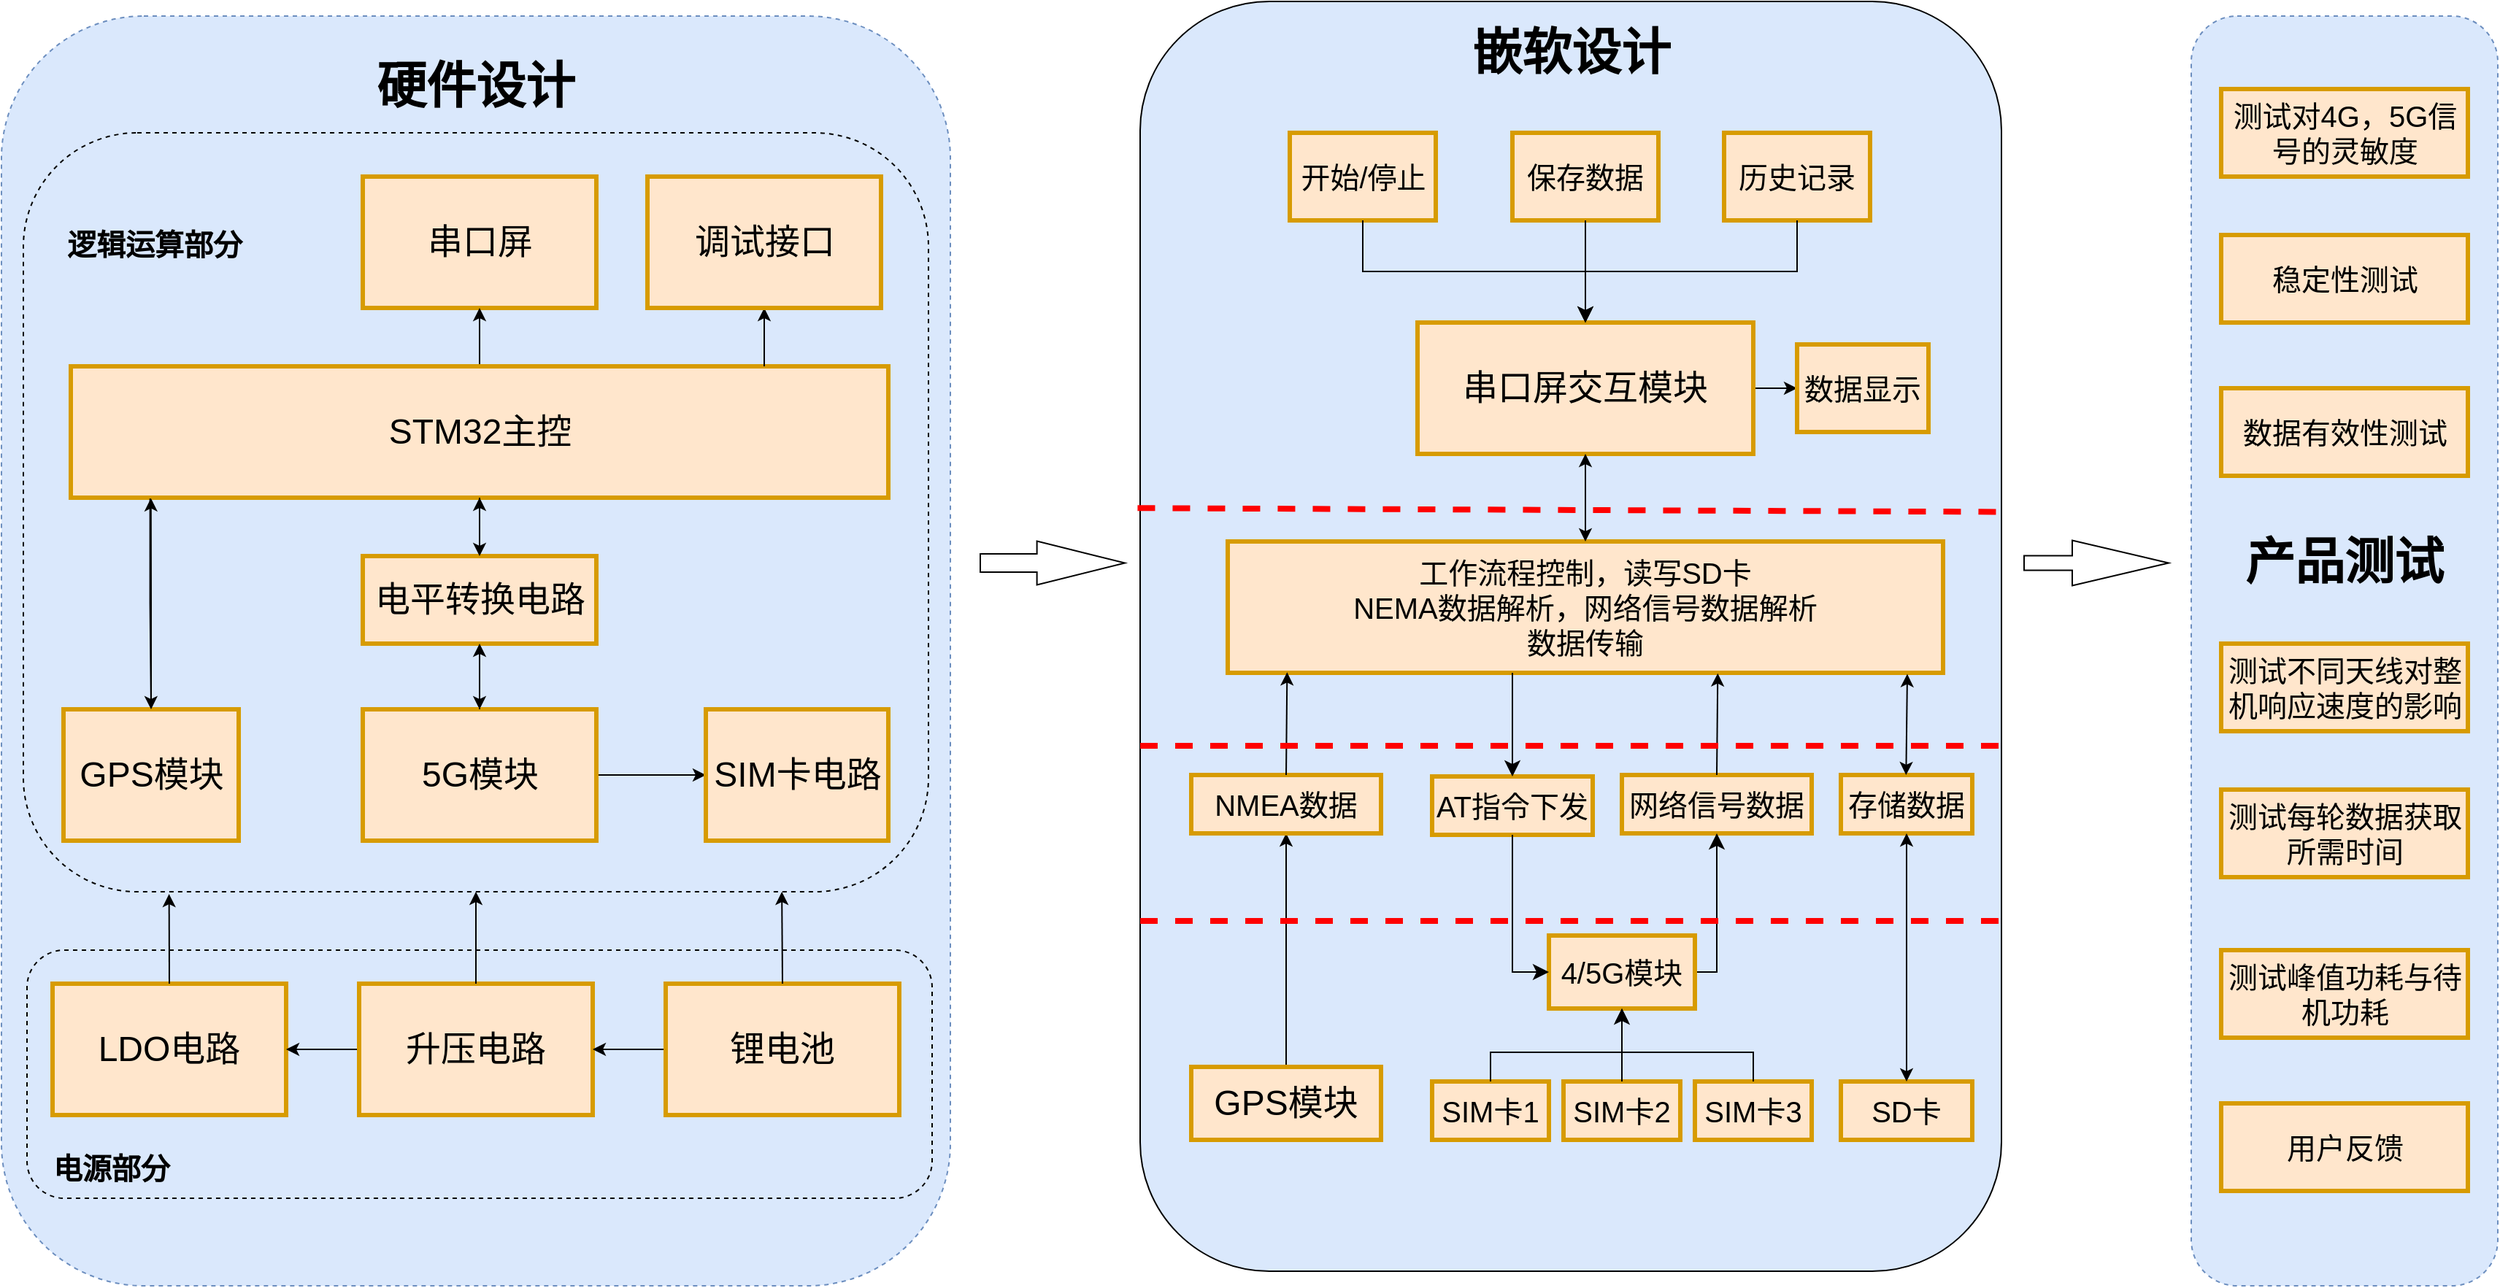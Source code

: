 <mxfile version="26.0.14">
  <diagram name="Page-1" id="vF1e-IQdxl3340B9SgoG">
    <mxGraphModel dx="3240" dy="679" grid="1" gridSize="10" guides="1" tooltips="1" connect="1" arrows="1" fold="1" page="1" pageScale="1" pageWidth="2000" pageHeight="2000" math="0" shadow="0">
      <root>
        <mxCell id="0" />
        <mxCell id="1" parent="0" />
        <mxCell id="_K_mtuOuOyrIwBD14WvG-58" value="&lt;span style=&quot;font-size: 34px;&quot;&gt;&lt;b&gt;产品测试&lt;/b&gt;&lt;/span&gt;&lt;div&gt;&lt;span style=&quot;font-size: 34px;&quot;&gt;&lt;b&gt;&lt;br&gt;&lt;/b&gt;&lt;/span&gt;&lt;/div&gt;&lt;div&gt;&lt;span style=&quot;font-size: 34px;&quot;&gt;&lt;b&gt;&lt;br&gt;&lt;/b&gt;&lt;/span&gt;&lt;/div&gt;&lt;div&gt;&lt;span style=&quot;font-size: 34px;&quot;&gt;&lt;b&gt;&lt;br&gt;&lt;/b&gt;&lt;/span&gt;&lt;/div&gt;" style="rounded=1;whiteSpace=wrap;html=1;dashed=1;align=center;fillColor=#dae8fc;strokeColor=#6c8ebf;" parent="1" vertex="1">
          <mxGeometry x="1440" y="80" width="210" height="870" as="geometry" />
        </mxCell>
        <mxCell id="_K_mtuOuOyrIwBD14WvG-38" value="" style="rounded=1;whiteSpace=wrap;html=1;align=left;fillColor=#dae8fc;strokeColor=default;perimeterSpacing=0;" parent="1" vertex="1">
          <mxGeometry x="720" y="70" width="590" height="870" as="geometry" />
        </mxCell>
        <mxCell id="_K_mtuOuOyrIwBD14WvG-19" value="&lt;div style=&quot;text-align: center;&quot;&gt;&lt;b style=&quot;background-color: initial; font-size: 34px; vertical-align: super;&quot;&gt;&amp;nbsp; &amp;nbsp; &amp;nbsp; &amp;nbsp; &amp;nbsp; &amp;nbsp; &amp;nbsp; &amp;nbsp; &amp;nbsp; &amp;nbsp; &amp;nbsp; &amp;nbsp; &amp;nbsp; &amp;nbsp;硬件设计&lt;/b&gt;&lt;br&gt;&lt;/div&gt;&lt;div style=&quot;text-align: center;&quot;&gt;&lt;sup style=&quot;&quot;&gt;&lt;font style=&quot;font-size: 34px;&quot;&gt;&lt;b&gt;&lt;br&gt;&lt;/b&gt;&lt;/font&gt;&lt;/sup&gt;&lt;/div&gt;&lt;div style=&quot;text-align: center;&quot;&gt;&lt;sup style=&quot;&quot;&gt;&lt;font style=&quot;font-size: 34px;&quot;&gt;&lt;b&gt;&lt;br&gt;&lt;/b&gt;&lt;/font&gt;&lt;/sup&gt;&lt;/div&gt;&lt;div style=&quot;text-align: center;&quot;&gt;&lt;sup style=&quot;&quot;&gt;&lt;font style=&quot;font-size: 34px;&quot;&gt;&lt;b&gt;&lt;br&gt;&lt;/b&gt;&lt;/font&gt;&lt;/sup&gt;&lt;/div&gt;&lt;div style=&quot;text-align: center;&quot;&gt;&lt;sup style=&quot;&quot;&gt;&lt;font style=&quot;font-size: 34px;&quot;&gt;&lt;b&gt;&lt;br&gt;&lt;/b&gt;&lt;/font&gt;&lt;/sup&gt;&lt;/div&gt;&lt;div style=&quot;text-align: center;&quot;&gt;&lt;sup style=&quot;&quot;&gt;&lt;font style=&quot;font-size: 34px;&quot;&gt;&lt;b&gt;&lt;br&gt;&lt;/b&gt;&lt;/font&gt;&lt;/sup&gt;&lt;/div&gt;&lt;div style=&quot;text-align: center;&quot;&gt;&lt;sup style=&quot;&quot;&gt;&lt;font style=&quot;font-size: 34px;&quot;&gt;&lt;b&gt;&lt;br&gt;&lt;/b&gt;&lt;/font&gt;&lt;/sup&gt;&lt;/div&gt;&lt;div style=&quot;text-align: center;&quot;&gt;&lt;sup style=&quot;&quot;&gt;&lt;font style=&quot;font-size: 34px;&quot;&gt;&lt;b&gt;&lt;br&gt;&lt;/b&gt;&lt;/font&gt;&lt;/sup&gt;&lt;/div&gt;&lt;div style=&quot;text-align: center;&quot;&gt;&lt;sup style=&quot;&quot;&gt;&lt;font style=&quot;font-size: 34px;&quot;&gt;&lt;b&gt;&lt;br&gt;&lt;/b&gt;&lt;/font&gt;&lt;/sup&gt;&lt;/div&gt;&lt;div style=&quot;text-align: center;&quot;&gt;&lt;sup style=&quot;&quot;&gt;&lt;font style=&quot;font-size: 34px;&quot;&gt;&lt;b&gt;&lt;br&gt;&lt;/b&gt;&lt;/font&gt;&lt;/sup&gt;&lt;/div&gt;&lt;div style=&quot;text-align: center;&quot;&gt;&lt;sup style=&quot;&quot;&gt;&lt;font style=&quot;font-size: 34px;&quot;&gt;&lt;b&gt;&lt;br&gt;&lt;/b&gt;&lt;/font&gt;&lt;/sup&gt;&lt;/div&gt;&lt;div style=&quot;text-align: center;&quot;&gt;&lt;sup style=&quot;&quot;&gt;&lt;font style=&quot;font-size: 34px;&quot;&gt;&lt;b&gt;&lt;br&gt;&lt;/b&gt;&lt;/font&gt;&lt;/sup&gt;&lt;/div&gt;&lt;div style=&quot;text-align: center;&quot;&gt;&lt;sup style=&quot;&quot;&gt;&lt;font style=&quot;font-size: 34px;&quot;&gt;&lt;b&gt;&lt;br&gt;&lt;/b&gt;&lt;/font&gt;&lt;/sup&gt;&lt;/div&gt;&lt;div style=&quot;text-align: center;&quot;&gt;&lt;sup style=&quot;&quot;&gt;&lt;font style=&quot;font-size: 34px;&quot;&gt;&lt;b&gt;&lt;br&gt;&lt;/b&gt;&lt;/font&gt;&lt;/sup&gt;&lt;/div&gt;&lt;div style=&quot;text-align: center;&quot;&gt;&lt;sup style=&quot;&quot;&gt;&lt;font style=&quot;font-size: 34px;&quot;&gt;&lt;b&gt;&lt;br&gt;&lt;/b&gt;&lt;/font&gt;&lt;/sup&gt;&lt;/div&gt;&lt;div style=&quot;text-align: center;&quot;&gt;&lt;sup style=&quot;&quot;&gt;&lt;font style=&quot;font-size: 34px;&quot;&gt;&lt;b&gt;&lt;br&gt;&lt;/b&gt;&lt;/font&gt;&lt;/sup&gt;&lt;/div&gt;&lt;div style=&quot;text-align: center;&quot;&gt;&lt;sup style=&quot;&quot;&gt;&lt;font style=&quot;font-size: 34px;&quot;&gt;&lt;b&gt;&lt;br&gt;&lt;/b&gt;&lt;/font&gt;&lt;/sup&gt;&lt;/div&gt;&lt;div style=&quot;text-align: center;&quot;&gt;&lt;sup style=&quot;&quot;&gt;&lt;font style=&quot;font-size: 34px;&quot;&gt;&lt;b&gt;&lt;br&gt;&lt;/b&gt;&lt;/font&gt;&lt;/sup&gt;&lt;/div&gt;&lt;div style=&quot;text-align: center;&quot;&gt;&lt;sup style=&quot;&quot;&gt;&lt;font style=&quot;font-size: 34px;&quot;&gt;&lt;b&gt;&lt;br&gt;&lt;/b&gt;&lt;/font&gt;&lt;/sup&gt;&lt;/div&gt;&lt;div style=&quot;text-align: center;&quot;&gt;&lt;sup style=&quot;&quot;&gt;&lt;font style=&quot;font-size: 34px;&quot;&gt;&lt;b&gt;&lt;br&gt;&lt;/b&gt;&lt;/font&gt;&lt;/sup&gt;&lt;/div&gt;" style="rounded=1;whiteSpace=wrap;html=1;dashed=1;align=left;fillColor=#dae8fc;strokeColor=#6c8ebf;" parent="1" vertex="1">
          <mxGeometry x="-60" y="80" width="650" height="870" as="geometry" />
        </mxCell>
        <mxCell id="_K_mtuOuOyrIwBD14WvG-11" value="&lt;font style=&quot;font-size: 24px;&quot;&gt;串口屏&lt;/font&gt;" style="rounded=0;whiteSpace=wrap;html=1;strokeWidth=3;fillColor=#ffe6cc;strokeColor=#d79b00;" parent="1" vertex="1">
          <mxGeometry x="187.5" y="190" width="160" height="90" as="geometry" />
        </mxCell>
        <mxCell id="_K_mtuOuOyrIwBD14WvG-20" style="edgeStyle=orthogonalEdgeStyle;rounded=0;orthogonalLoop=1;jettySize=auto;html=1;exitX=0.5;exitY=0;exitDx=0;exitDy=0;entryX=0.5;entryY=1;entryDx=0;entryDy=0;" parent="1" source="_K_mtuOuOyrIwBD14WvG-13" target="_K_mtuOuOyrIwBD14WvG-11" edge="1">
          <mxGeometry relative="1" as="geometry" />
        </mxCell>
        <mxCell id="_K_mtuOuOyrIwBD14WvG-13" value="&lt;font style=&quot;font-size: 24px;&quot;&gt;STM32主控&lt;/font&gt;" style="rounded=0;whiteSpace=wrap;html=1;strokeWidth=3;fillColor=#ffe6cc;strokeColor=#d79b00;" parent="1" vertex="1">
          <mxGeometry x="-12.5" y="320" width="560" height="90" as="geometry" />
        </mxCell>
        <mxCell id="_K_mtuOuOyrIwBD14WvG-14" value="&lt;font style=&quot;font-size: 24px;&quot;&gt;LDO电路&lt;/font&gt;" style="rounded=0;whiteSpace=wrap;html=1;strokeWidth=3;fillColor=#ffe6cc;strokeColor=#d79b00;" parent="1" vertex="1">
          <mxGeometry x="-25" y="743" width="160" height="90" as="geometry" />
        </mxCell>
        <mxCell id="xidCNIfHgxsF85yEqV1Z-19" value="" style="edgeStyle=orthogonalEdgeStyle;rounded=0;orthogonalLoop=1;jettySize=auto;html=1;" parent="1" source="_K_mtuOuOyrIwBD14WvG-15" target="xidCNIfHgxsF85yEqV1Z-18" edge="1">
          <mxGeometry relative="1" as="geometry" />
        </mxCell>
        <mxCell id="xidCNIfHgxsF85yEqV1Z-29" value="" style="edgeStyle=orthogonalEdgeStyle;rounded=0;orthogonalLoop=1;jettySize=auto;html=1;" parent="1" source="_K_mtuOuOyrIwBD14WvG-15" target="_K_mtuOuOyrIwBD14WvG-13" edge="1">
          <mxGeometry relative="1" as="geometry" />
        </mxCell>
        <mxCell id="_K_mtuOuOyrIwBD14WvG-15" value="&lt;font style=&quot;font-size: 24px;&quot;&gt;电平转换电路&lt;/font&gt;" style="rounded=0;whiteSpace=wrap;html=1;strokeWidth=3;fillColor=#ffe6cc;strokeColor=#d79b00;" parent="1" vertex="1">
          <mxGeometry x="187.5" y="450" width="160" height="60" as="geometry" />
        </mxCell>
        <mxCell id="xidCNIfHgxsF85yEqV1Z-27" value="" style="edgeStyle=orthogonalEdgeStyle;rounded=0;orthogonalLoop=1;jettySize=auto;html=1;entryX=0.098;entryY=1.004;entryDx=0;entryDy=0;entryPerimeter=0;" parent="1" source="_K_mtuOuOyrIwBD14WvG-16" target="_K_mtuOuOyrIwBD14WvG-13" edge="1">
          <mxGeometry relative="1" as="geometry">
            <mxPoint x="42.5" y="500" as="targetPoint" />
          </mxGeometry>
        </mxCell>
        <mxCell id="_K_mtuOuOyrIwBD14WvG-16" value="&lt;font style=&quot;font-size: 24px;&quot;&gt;GPS模块&lt;/font&gt;" style="rounded=0;whiteSpace=wrap;html=1;strokeWidth=3;fillColor=#ffe6cc;strokeColor=#d79b00;" parent="1" vertex="1">
          <mxGeometry x="-17.5" y="555" width="120" height="90" as="geometry" />
        </mxCell>
        <mxCell id="kIPOF7yBYx_aCScnVeWq-38" value="" style="edgeStyle=orthogonalEdgeStyle;rounded=0;orthogonalLoop=1;jettySize=auto;html=1;" parent="1" source="_K_mtuOuOyrIwBD14WvG-29" target="kIPOF7yBYx_aCScnVeWq-37" edge="1">
          <mxGeometry relative="1" as="geometry" />
        </mxCell>
        <mxCell id="_K_mtuOuOyrIwBD14WvG-29" value="&lt;font style=&quot;font-size: 24px;&quot;&gt;串口屏交互模块&lt;/font&gt;" style="rounded=0;whiteSpace=wrap;html=1;strokeWidth=3;fillColor=#ffe6cc;strokeColor=#d79b00;" parent="1" vertex="1">
          <mxGeometry x="910" y="290" width="230" height="90" as="geometry" />
        </mxCell>
        <mxCell id="_K_mtuOuOyrIwBD14WvG-30" value="&lt;font style=&quot;font-size: 20px;&quot;&gt;AT指令下发&lt;/font&gt;" style="rounded=0;whiteSpace=wrap;html=1;strokeWidth=3;fillColor=#ffe6cc;strokeColor=#d79b00;" parent="1" vertex="1">
          <mxGeometry x="920" y="601" width="110" height="40" as="geometry" />
        </mxCell>
        <mxCell id="_K_mtuOuOyrIwBD14WvG-31" value="&lt;font style=&quot;font-size: 20px;&quot;&gt;工作流程控制，读写SD卡&lt;/font&gt;&lt;div&gt;&lt;span style=&quot;font-size: 20px;&quot;&gt;NEMA数据解析，&lt;/span&gt;&lt;span style=&quot;font-size: 20px; background-color: initial;&quot;&gt;网络信号数据解析&lt;/span&gt;&lt;/div&gt;&lt;div&gt;&lt;span style=&quot;font-size: 20px; background-color: initial;&quot;&gt;数据传输&lt;/span&gt;&lt;/div&gt;" style="rounded=0;whiteSpace=wrap;html=1;strokeWidth=3;fillColor=#ffe6cc;strokeColor=#d79b00;" parent="1" vertex="1">
          <mxGeometry x="780" y="440" width="490" height="90" as="geometry" />
        </mxCell>
        <mxCell id="kIPOF7yBYx_aCScnVeWq-24" value="" style="edgeStyle=orthogonalEdgeStyle;rounded=0;orthogonalLoop=1;jettySize=auto;html=1;" parent="1" source="_K_mtuOuOyrIwBD14WvG-32" target="kIPOF7yBYx_aCScnVeWq-21" edge="1">
          <mxGeometry relative="1" as="geometry" />
        </mxCell>
        <mxCell id="_K_mtuOuOyrIwBD14WvG-32" value="&lt;font style=&quot;font-size: 24px;&quot;&gt;GPS模块&lt;/font&gt;" style="rounded=0;whiteSpace=wrap;html=1;strokeWidth=3;fillColor=#ffe6cc;strokeColor=#d79b00;" parent="1" vertex="1">
          <mxGeometry x="755" y="800" width="130" height="50" as="geometry" />
        </mxCell>
        <mxCell id="_K_mtuOuOyrIwBD14WvG-52" value="" style="shape=flexArrow;endArrow=classic;html=1;rounded=0;width=12.4;endSize=19.732;endWidth=16.471;" parent="1" edge="1">
          <mxGeometry width="50" height="50" relative="1" as="geometry">
            <mxPoint x="610" y="454.76" as="sourcePoint" />
            <mxPoint x="710" y="454.76" as="targetPoint" />
          </mxGeometry>
        </mxCell>
        <mxCell id="_K_mtuOuOyrIwBD14WvG-54" value="&lt;font style=&quot;font-size: 20px;&quot;&gt;测试对4G，5G信号的灵敏度&lt;/font&gt;" style="rounded=0;whiteSpace=wrap;html=1;strokeWidth=3;fillColor=#ffe6cc;strokeColor=#d79b00;" parent="1" vertex="1">
          <mxGeometry x="1460.5" y="130" width="169" height="60" as="geometry" />
        </mxCell>
        <mxCell id="_K_mtuOuOyrIwBD14WvG-55" value="&lt;font style=&quot;font-size: 20px;&quot;&gt;稳定性测试&lt;/font&gt;" style="rounded=0;whiteSpace=wrap;html=1;strokeWidth=3;fillColor=#ffe6cc;strokeColor=#d79b00;" parent="1" vertex="1">
          <mxGeometry x="1460.5" y="230" width="169" height="60" as="geometry" />
        </mxCell>
        <mxCell id="_K_mtuOuOyrIwBD14WvG-56" value="&lt;font style=&quot;font-size: 20px;&quot;&gt;测试每轮数据获取所需时间&lt;/font&gt;" style="rounded=0;whiteSpace=wrap;html=1;strokeWidth=3;fillColor=#ffe6cc;strokeColor=#d79b00;" parent="1" vertex="1">
          <mxGeometry x="1460.5" y="610" width="169" height="60" as="geometry" />
        </mxCell>
        <mxCell id="_K_mtuOuOyrIwBD14WvG-57" value="&lt;font style=&quot;font-size: 20px;&quot;&gt;测试峰值功耗与待机功耗&lt;/font&gt;" style="rounded=0;whiteSpace=wrap;html=1;strokeWidth=3;fillColor=#ffe6cc;strokeColor=#d79b00;" parent="1" vertex="1">
          <mxGeometry x="1460.5" y="720" width="169" height="60" as="geometry" />
        </mxCell>
        <mxCell id="_K_mtuOuOyrIwBD14WvG-59" value="" style="shape=flexArrow;endArrow=classic;html=1;rounded=0;width=10;endSize=21.67;" parent="1" edge="1">
          <mxGeometry width="50" height="50" relative="1" as="geometry">
            <mxPoint x="1325" y="454.71" as="sourcePoint" />
            <mxPoint x="1425" y="454.71" as="targetPoint" />
          </mxGeometry>
        </mxCell>
        <mxCell id="kIPOF7yBYx_aCScnVeWq-6" value="&lt;font style=&quot;font-size: 20px;&quot;&gt;SIM卡1&lt;/font&gt;" style="rounded=0;whiteSpace=wrap;html=1;strokeWidth=3;fillColor=#ffe6cc;strokeColor=#d79b00;" parent="1" vertex="1">
          <mxGeometry x="920" y="810" width="80" height="40" as="geometry" />
        </mxCell>
        <mxCell id="kIPOF7yBYx_aCScnVeWq-9" value="&lt;font style=&quot;font-size: 20px;&quot;&gt;SIM卡2&lt;/font&gt;" style="rounded=0;whiteSpace=wrap;html=1;strokeWidth=3;fillColor=#ffe6cc;strokeColor=#d79b00;" parent="1" vertex="1">
          <mxGeometry x="1010" y="810" width="80" height="40" as="geometry" />
        </mxCell>
        <mxCell id="kIPOF7yBYx_aCScnVeWq-10" value="&lt;font style=&quot;font-size: 20px;&quot;&gt;SIM卡3&lt;/font&gt;" style="rounded=0;whiteSpace=wrap;html=1;strokeWidth=3;fillColor=#ffe6cc;strokeColor=#d79b00;" parent="1" vertex="1">
          <mxGeometry x="1100" y="810" width="80" height="40" as="geometry" />
        </mxCell>
        <mxCell id="kIPOF7yBYx_aCScnVeWq-13" value="" style="edgeStyle=elbowEdgeStyle;elbow=vertical;endArrow=classic;html=1;curved=0;rounded=0;endSize=8;startSize=8;exitX=0.5;exitY=0;exitDx=0;exitDy=0;entryX=0.5;entryY=1;entryDx=0;entryDy=0;" parent="1" source="kIPOF7yBYx_aCScnVeWq-10" edge="1">
          <mxGeometry width="50" height="50" relative="1" as="geometry">
            <mxPoint x="1140" y="785" as="sourcePoint" />
            <mxPoint x="1050" y="715" as="targetPoint" />
            <Array as="points">
              <mxPoint x="1100" y="790" />
              <mxPoint x="1070" y="765" />
              <mxPoint x="1090" y="775" />
              <mxPoint x="1100" y="805" />
            </Array>
          </mxGeometry>
        </mxCell>
        <mxCell id="kIPOF7yBYx_aCScnVeWq-17" value="&lt;span style=&quot;font-size: 20px;&quot;&gt;网络信号数据&lt;/span&gt;" style="rounded=0;whiteSpace=wrap;html=1;strokeWidth=3;fillColor=#ffe6cc;strokeColor=#d79b00;" parent="1" vertex="1">
          <mxGeometry x="1050" y="600" width="130" height="40" as="geometry" />
        </mxCell>
        <mxCell id="kIPOF7yBYx_aCScnVeWq-18" value="" style="edgeStyle=segmentEdgeStyle;endArrow=classic;html=1;curved=0;rounded=0;endSize=8;startSize=8;entryX=0.5;entryY=1;entryDx=0;entryDy=0;exitX=1;exitY=0.5;exitDx=0;exitDy=0;" parent="1" source="_K_mtuOuOyrIwBD14WvG-27" target="kIPOF7yBYx_aCScnVeWq-17" edge="1">
          <mxGeometry width="50" height="50" relative="1" as="geometry">
            <mxPoint x="1030" y="670" as="sourcePoint" />
            <mxPoint x="1080" y="620" as="targetPoint" />
          </mxGeometry>
        </mxCell>
        <mxCell id="kIPOF7yBYx_aCScnVeWq-19" value="" style="edgeStyle=segmentEdgeStyle;endArrow=classic;html=1;curved=0;rounded=0;endSize=8;startSize=8;" parent="1" target="_K_mtuOuOyrIwBD14WvG-30" edge="1">
          <mxGeometry width="50" height="50" relative="1" as="geometry">
            <mxPoint x="975" y="530" as="sourcePoint" />
            <mxPoint x="1120" y="540" as="targetPoint" />
          </mxGeometry>
        </mxCell>
        <mxCell id="kIPOF7yBYx_aCScnVeWq-21" value="&lt;span style=&quot;font-size: 20px;&quot;&gt;NMEA数据&lt;/span&gt;" style="rounded=0;whiteSpace=wrap;html=1;strokeWidth=3;fillColor=#ffe6cc;strokeColor=#d79b00;glass=0;" parent="1" vertex="1">
          <mxGeometry x="755" y="600" width="130" height="40" as="geometry" />
        </mxCell>
        <mxCell id="kIPOF7yBYx_aCScnVeWq-27" value="&lt;font style=&quot;font-size: 34px;&quot;&gt;&lt;b&gt;嵌软设计&lt;/b&gt;&lt;/font&gt;" style="text;html=1;align=center;verticalAlign=middle;whiteSpace=wrap;rounded=0;" parent="1" vertex="1">
          <mxGeometry x="922.5" y="90" width="185" height="30" as="geometry" />
        </mxCell>
        <mxCell id="kIPOF7yBYx_aCScnVeWq-29" value="" style="endArrow=classic;startArrow=classic;html=1;rounded=0;exitX=0.5;exitY=0;exitDx=0;exitDy=0;entryX=0.5;entryY=1;entryDx=0;entryDy=0;" parent="1" source="_K_mtuOuOyrIwBD14WvG-31" target="_K_mtuOuOyrIwBD14WvG-29" edge="1">
          <mxGeometry width="50" height="50" relative="1" as="geometry">
            <mxPoint x="810" y="420" as="sourcePoint" />
            <mxPoint x="860" y="370" as="targetPoint" />
          </mxGeometry>
        </mxCell>
        <mxCell id="kIPOF7yBYx_aCScnVeWq-30" value="&lt;font style=&quot;font-size: 20px;&quot;&gt;开始/停止&lt;/font&gt;" style="rounded=0;whiteSpace=wrap;html=1;strokeWidth=3;fillColor=#ffe6cc;strokeColor=#d79b00;" parent="1" vertex="1">
          <mxGeometry x="822.5" y="160" width="100" height="60" as="geometry" />
        </mxCell>
        <mxCell id="kIPOF7yBYx_aCScnVeWq-31" value="&lt;font style=&quot;font-size: 20px;&quot;&gt;保存数据&lt;/font&gt;" style="rounded=0;whiteSpace=wrap;html=1;strokeWidth=3;fillColor=#ffe6cc;strokeColor=#d79b00;" parent="1" vertex="1">
          <mxGeometry x="975" y="160" width="100" height="60" as="geometry" />
        </mxCell>
        <mxCell id="kIPOF7yBYx_aCScnVeWq-32" value="&lt;font style=&quot;font-size: 20px;&quot;&gt;历史记录&lt;/font&gt;" style="rounded=0;whiteSpace=wrap;html=1;strokeWidth=3;fillColor=#ffe6cc;strokeColor=#d79b00;" parent="1" vertex="1">
          <mxGeometry x="1120" y="160" width="100" height="60" as="geometry" />
        </mxCell>
        <mxCell id="kIPOF7yBYx_aCScnVeWq-33" value="" style="edgeStyle=elbowEdgeStyle;elbow=vertical;endArrow=classic;html=1;curved=0;rounded=0;endSize=8;startSize=8;exitX=0.5;exitY=1;exitDx=0;exitDy=0;entryX=0.5;entryY=0;entryDx=0;entryDy=0;" parent="1" source="kIPOF7yBYx_aCScnVeWq-30" target="_K_mtuOuOyrIwBD14WvG-29" edge="1">
          <mxGeometry width="50" height="50" relative="1" as="geometry">
            <mxPoint x="830" y="360" as="sourcePoint" />
            <mxPoint x="880" y="310" as="targetPoint" />
          </mxGeometry>
        </mxCell>
        <mxCell id="kIPOF7yBYx_aCScnVeWq-35" value="" style="edgeStyle=elbowEdgeStyle;elbow=vertical;endArrow=classic;html=1;curved=0;rounded=0;endSize=8;startSize=8;entryX=0.5;entryY=0;entryDx=0;entryDy=0;exitX=0.5;exitY=1;exitDx=0;exitDy=0;" parent="1" source="kIPOF7yBYx_aCScnVeWq-32" target="_K_mtuOuOyrIwBD14WvG-29" edge="1">
          <mxGeometry width="50" height="50" relative="1" as="geometry">
            <mxPoint x="1000" y="270" as="sourcePoint" />
            <mxPoint x="1050" y="220" as="targetPoint" />
          </mxGeometry>
        </mxCell>
        <mxCell id="kIPOF7yBYx_aCScnVeWq-36" value="" style="endArrow=classic;html=1;rounded=0;entryX=0.5;entryY=0;entryDx=0;entryDy=0;exitX=0.5;exitY=1;exitDx=0;exitDy=0;" parent="1" source="kIPOF7yBYx_aCScnVeWq-31" target="_K_mtuOuOyrIwBD14WvG-29" edge="1">
          <mxGeometry width="50" height="50" relative="1" as="geometry">
            <mxPoint x="950" y="320" as="sourcePoint" />
            <mxPoint x="1000" y="270" as="targetPoint" />
          </mxGeometry>
        </mxCell>
        <mxCell id="kIPOF7yBYx_aCScnVeWq-37" value="&lt;font size=&quot;1&quot;&gt;&lt;span style=&quot;font-size: 20px;&quot;&gt;数据显示&lt;/span&gt;&lt;/font&gt;" style="whiteSpace=wrap;html=1;fillColor=#ffe6cc;strokeColor=#d79b00;rounded=0;strokeWidth=3;" parent="1" vertex="1">
          <mxGeometry x="1170" y="305" width="90" height="60" as="geometry" />
        </mxCell>
        <mxCell id="kIPOF7yBYx_aCScnVeWq-39" value="&lt;font style=&quot;font-size: 20px;&quot;&gt;数据有效性测试&lt;/font&gt;" style="rounded=0;whiteSpace=wrap;html=1;strokeWidth=3;fillColor=#ffe6cc;strokeColor=#d79b00;" parent="1" vertex="1">
          <mxGeometry x="1460.5" y="335" width="169" height="60" as="geometry" />
        </mxCell>
        <mxCell id="kIPOF7yBYx_aCScnVeWq-40" value="&lt;font style=&quot;font-size: 20px;&quot;&gt;用户反馈&lt;/font&gt;" style="rounded=0;whiteSpace=wrap;html=1;strokeWidth=3;fillColor=#ffe6cc;strokeColor=#d79b00;" parent="1" vertex="1">
          <mxGeometry x="1460.5" y="825" width="169" height="60" as="geometry" />
        </mxCell>
        <mxCell id="xidCNIfHgxsF85yEqV1Z-7" value="" style="edgeStyle=orthogonalEdgeStyle;rounded=0;orthogonalLoop=1;jettySize=auto;html=1;" parent="1" source="xidCNIfHgxsF85yEqV1Z-3" target="_K_mtuOuOyrIwBD14WvG-14" edge="1">
          <mxGeometry relative="1" as="geometry" />
        </mxCell>
        <mxCell id="xidCNIfHgxsF85yEqV1Z-3" value="&lt;span style=&quot;font-size: 24px;&quot;&gt;升压电路&lt;/span&gt;" style="rounded=0;whiteSpace=wrap;html=1;strokeWidth=3;fillColor=#ffe6cc;strokeColor=#d79b00;" parent="1" vertex="1">
          <mxGeometry x="185" y="743" width="160" height="90" as="geometry" />
        </mxCell>
        <mxCell id="xidCNIfHgxsF85yEqV1Z-6" value="" style="edgeStyle=orthogonalEdgeStyle;rounded=0;orthogonalLoop=1;jettySize=auto;html=1;" parent="1" source="xidCNIfHgxsF85yEqV1Z-4" target="xidCNIfHgxsF85yEqV1Z-3" edge="1">
          <mxGeometry relative="1" as="geometry" />
        </mxCell>
        <mxCell id="xidCNIfHgxsF85yEqV1Z-4" value="&lt;font style=&quot;font-size: 24px;&quot;&gt;锂电池&lt;/font&gt;" style="rounded=0;whiteSpace=wrap;html=1;strokeWidth=3;fillColor=#ffe6cc;strokeColor=#d79b00;" parent="1" vertex="1">
          <mxGeometry x="395" y="743" width="160" height="90" as="geometry" />
        </mxCell>
        <mxCell id="xidCNIfHgxsF85yEqV1Z-8" value="&lt;div&gt;&lt;b&gt;&lt;font style=&quot;font-size: 18px;&quot;&gt;&lt;br&gt;&lt;/font&gt;&lt;/b&gt;&lt;/div&gt;&lt;b&gt;&lt;font style=&quot;&quot;&gt;&lt;div style=&quot;font-size: 18px;&quot;&gt;&lt;b&gt;&lt;font style=&quot;font-size: 18px;&quot;&gt;&lt;br&gt;&lt;/font&gt;&lt;/b&gt;&lt;/div&gt;&lt;div style=&quot;font-size: 18px;&quot;&gt;&lt;b&gt;&lt;font style=&quot;font-size: 18px;&quot;&gt;&lt;br&gt;&lt;/font&gt;&lt;/b&gt;&lt;/div&gt;&lt;div style=&quot;font-size: 18px;&quot;&gt;&lt;b&gt;&lt;font style=&quot;font-size: 18px;&quot;&gt;&lt;br&gt;&lt;/font&gt;&lt;/b&gt;&lt;/div&gt;&lt;div style=&quot;font-size: 18px;&quot;&gt;&lt;b&gt;&lt;font style=&quot;font-size: 18px;&quot;&gt;&lt;br&gt;&lt;/font&gt;&lt;/b&gt;&lt;/div&gt;&lt;div style=&quot;font-size: 18px;&quot;&gt;&lt;b&gt;&lt;font style=&quot;font-size: 18px;&quot;&gt;&lt;br&gt;&lt;/font&gt;&lt;/b&gt;&lt;/div&gt;&lt;font style=&quot;font-size: 20px;&quot;&gt;电源部分&lt;/font&gt;&lt;/font&gt;&lt;font style=&quot;font-size: 18px;&quot;&gt;&amp;nbsp; &amp;nbsp; &amp;nbsp; &amp;nbsp; &amp;nbsp; &amp;nbsp; &amp;nbsp; &amp;nbsp; &amp;nbsp; &amp;nbsp; &amp;nbsp; &amp;nbsp; &amp;nbsp; &amp;nbsp; &amp;nbsp; &amp;nbsp; &amp;nbsp; &amp;nbsp; &amp;nbsp; &amp;nbsp; &amp;nbsp; &amp;nbsp; &amp;nbsp; &amp;nbsp; &amp;nbsp; &amp;nbsp; &amp;nbsp; &amp;nbsp; &amp;nbsp; &amp;nbsp; &amp;nbsp; &amp;nbsp; &amp;nbsp; &amp;nbsp; &amp;nbsp; &amp;nbsp; &amp;nbsp; &amp;nbsp; &amp;nbsp; &amp;nbsp; &amp;nbsp; &amp;nbsp; &amp;nbsp; &amp;nbsp; &amp;nbsp; &amp;nbsp; &amp;nbsp; &amp;nbsp; &amp;nbsp; &amp;nbsp; &amp;nbsp;&lt;/font&gt;&lt;/b&gt;" style="rounded=1;whiteSpace=wrap;html=1;fillColor=none;dashed=1;" parent="1" vertex="1">
          <mxGeometry x="-42.5" y="720" width="620" height="170" as="geometry" />
        </mxCell>
        <mxCell id="xidCNIfHgxsF85yEqV1Z-23" value="" style="edgeStyle=orthogonalEdgeStyle;rounded=0;orthogonalLoop=1;jettySize=auto;html=1;" parent="1" source="xidCNIfHgxsF85yEqV1Z-18" target="xidCNIfHgxsF85yEqV1Z-22" edge="1">
          <mxGeometry relative="1" as="geometry" />
        </mxCell>
        <mxCell id="xidCNIfHgxsF85yEqV1Z-18" value="&lt;font style=&quot;font-size: 24px;&quot;&gt;5G模块&lt;/font&gt;" style="rounded=0;whiteSpace=wrap;html=1;strokeWidth=3;fillColor=#ffe6cc;strokeColor=#d79b00;" parent="1" vertex="1">
          <mxGeometry x="187.5" y="555" width="160" height="90" as="geometry" />
        </mxCell>
        <mxCell id="xidCNIfHgxsF85yEqV1Z-20" value="" style="edgeStyle=orthogonalEdgeStyle;rounded=0;orthogonalLoop=1;jettySize=auto;html=1;exitX=0.5;exitY=0;exitDx=0;exitDy=0;entryX=0.5;entryY=1;entryDx=0;entryDy=0;" parent="1" source="xidCNIfHgxsF85yEqV1Z-18" target="_K_mtuOuOyrIwBD14WvG-15" edge="1">
          <mxGeometry relative="1" as="geometry">
            <mxPoint x="317.5" y="550" as="sourcePoint" />
            <mxPoint x="317.5" y="580" as="targetPoint" />
          </mxGeometry>
        </mxCell>
        <mxCell id="xidCNIfHgxsF85yEqV1Z-22" value="&lt;font style=&quot;font-size: 24px;&quot;&gt;SIM卡电路&lt;/font&gt;" style="rounded=0;whiteSpace=wrap;html=1;strokeWidth=3;fillColor=#ffe6cc;strokeColor=#d79b00;" parent="1" vertex="1">
          <mxGeometry x="422.5" y="555" width="125" height="90" as="geometry" />
        </mxCell>
        <mxCell id="xidCNIfHgxsF85yEqV1Z-28" value="" style="edgeStyle=orthogonalEdgeStyle;rounded=0;orthogonalLoop=1;jettySize=auto;html=1;entryX=0.5;entryY=0;entryDx=0;entryDy=0;exitX=0.097;exitY=1.007;exitDx=0;exitDy=0;exitPerimeter=0;" parent="1" source="_K_mtuOuOyrIwBD14WvG-13" target="_K_mtuOuOyrIwBD14WvG-16" edge="1">
          <mxGeometry relative="1" as="geometry">
            <mxPoint x="52.5" y="565" as="sourcePoint" />
            <mxPoint x="52.5" y="420" as="targetPoint" />
          </mxGeometry>
        </mxCell>
        <mxCell id="xidCNIfHgxsF85yEqV1Z-30" value="" style="edgeStyle=orthogonalEdgeStyle;rounded=0;orthogonalLoop=1;jettySize=auto;html=1;entryX=0.5;entryY=0;entryDx=0;entryDy=0;exitX=0.5;exitY=1;exitDx=0;exitDy=0;" parent="1" source="_K_mtuOuOyrIwBD14WvG-13" target="_K_mtuOuOyrIwBD14WvG-15" edge="1">
          <mxGeometry relative="1" as="geometry">
            <mxPoint x="277.5" y="475" as="sourcePoint" />
            <mxPoint x="277.5" y="420" as="targetPoint" />
          </mxGeometry>
        </mxCell>
        <mxCell id="xidCNIfHgxsF85yEqV1Z-32" value="" style="edgeStyle=orthogonalEdgeStyle;rounded=0;orthogonalLoop=1;jettySize=auto;html=1;entryX=0.5;entryY=1;entryDx=0;entryDy=0;" parent="1" target="xidCNIfHgxsF85yEqV1Z-31" edge="1">
          <mxGeometry relative="1" as="geometry">
            <mxPoint x="462.5" y="320" as="sourcePoint" />
            <Array as="points">
              <mxPoint x="462.5" y="310" />
              <mxPoint x="462.5" y="310" />
            </Array>
          </mxGeometry>
        </mxCell>
        <mxCell id="xidCNIfHgxsF85yEqV1Z-31" value="&lt;font style=&quot;font-size: 24px;&quot;&gt;调试接口&lt;/font&gt;" style="rounded=0;whiteSpace=wrap;html=1;strokeWidth=3;fillColor=#ffe6cc;strokeColor=#d79b00;" parent="1" vertex="1">
          <mxGeometry x="382.5" y="190" width="160" height="90" as="geometry" />
        </mxCell>
        <mxCell id="xidCNIfHgxsF85yEqV1Z-36" value="&lt;div&gt;&lt;b style=&quot;background-color: initial;&quot;&gt;&lt;font style=&quot;font-size: 18px;&quot;&gt;&amp;nbsp; &amp;nbsp; &amp;nbsp;&lt;/font&gt;&lt;font style=&quot;font-size: 20px;&quot;&gt;逻辑运算部分&lt;/font&gt;&lt;font style=&quot;font-size: 18px;&quot;&gt;&amp;nbsp; &amp;nbsp; &amp;nbsp; &amp;nbsp; &amp;nbsp; &amp;nbsp; &amp;nbsp; &amp;nbsp; &amp;nbsp; &amp;nbsp; &amp;nbsp; &amp;nbsp; &amp;nbsp; &amp;nbsp; &amp;nbsp; &amp;nbsp; &amp;nbsp; &amp;nbsp; &amp;nbsp; &amp;nbsp; &amp;nbsp; &amp;nbsp; &amp;nbsp; &amp;nbsp; &amp;nbsp; &amp;nbsp; &amp;nbsp; &amp;nbsp; &amp;nbsp; &amp;nbsp; &amp;nbsp; &amp;nbsp; &amp;nbsp; &amp;nbsp; &amp;nbsp; &amp;nbsp; &amp;nbsp; &amp;nbsp; &amp;nbsp; &amp;nbsp; &amp;nbsp; &amp;nbsp; &amp;nbsp; &amp;nbsp; &amp;nbsp; &amp;nbsp; &amp;nbsp; &amp;nbsp; &amp;nbsp; &amp;nbsp; &amp;nbsp;&lt;/font&gt;&lt;/b&gt;&lt;/div&gt;&lt;div&gt;&lt;b style=&quot;background-color: initial;&quot;&gt;&lt;font style=&quot;font-size: 18px;&quot;&gt;&lt;br&gt;&lt;/font&gt;&lt;/b&gt;&lt;/div&gt;&lt;div&gt;&lt;b style=&quot;background-color: initial;&quot;&gt;&lt;font style=&quot;font-size: 18px;&quot;&gt;&lt;br&gt;&lt;/font&gt;&lt;/b&gt;&lt;/div&gt;&lt;div&gt;&lt;b style=&quot;background-color: initial;&quot;&gt;&lt;font style=&quot;font-size: 18px;&quot;&gt;&lt;br&gt;&lt;/font&gt;&lt;/b&gt;&lt;/div&gt;&lt;div&gt;&lt;b style=&quot;background-color: initial;&quot;&gt;&lt;font style=&quot;font-size: 18px;&quot;&gt;&lt;br&gt;&lt;/font&gt;&lt;/b&gt;&lt;/div&gt;&lt;div&gt;&lt;b style=&quot;background-color: initial;&quot;&gt;&lt;font style=&quot;font-size: 18px;&quot;&gt;&lt;br&gt;&lt;/font&gt;&lt;/b&gt;&lt;/div&gt;&lt;div&gt;&lt;b style=&quot;background-color: initial;&quot;&gt;&lt;font style=&quot;font-size: 18px;&quot;&gt;&lt;br&gt;&lt;/font&gt;&lt;/b&gt;&lt;/div&gt;&lt;div&gt;&lt;b style=&quot;background-color: initial;&quot;&gt;&lt;font style=&quot;font-size: 18px;&quot;&gt;&lt;br&gt;&lt;/font&gt;&lt;/b&gt;&lt;/div&gt;&lt;div&gt;&lt;b style=&quot;background-color: initial;&quot;&gt;&lt;font style=&quot;font-size: 18px;&quot;&gt;&lt;br&gt;&lt;/font&gt;&lt;/b&gt;&lt;/div&gt;&lt;div&gt;&lt;b style=&quot;background-color: initial;&quot;&gt;&lt;font style=&quot;font-size: 18px;&quot;&gt;&lt;br&gt;&lt;/font&gt;&lt;/b&gt;&lt;/div&gt;&lt;div&gt;&lt;b style=&quot;background-color: initial;&quot;&gt;&lt;font style=&quot;font-size: 18px;&quot;&gt;&lt;br&gt;&lt;/font&gt;&lt;/b&gt;&lt;/div&gt;&lt;div&gt;&lt;b style=&quot;background-color: initial;&quot;&gt;&lt;font style=&quot;font-size: 18px;&quot;&gt;&lt;br&gt;&lt;/font&gt;&lt;/b&gt;&lt;/div&gt;&lt;div&gt;&lt;b style=&quot;background-color: initial;&quot;&gt;&lt;font style=&quot;font-size: 18px;&quot;&gt;&lt;br&gt;&lt;/font&gt;&lt;/b&gt;&lt;/div&gt;&lt;div&gt;&lt;b style=&quot;background-color: initial;&quot;&gt;&lt;font style=&quot;font-size: 18px;&quot;&gt;&lt;br&gt;&lt;/font&gt;&lt;/b&gt;&lt;/div&gt;&lt;div&gt;&lt;b style=&quot;background-color: initial;&quot;&gt;&lt;font style=&quot;font-size: 18px;&quot;&gt;&lt;br&gt;&lt;/font&gt;&lt;/b&gt;&lt;/div&gt;&lt;div&gt;&lt;b style=&quot;background-color: initial;&quot;&gt;&lt;font style=&quot;font-size: 18px;&quot;&gt;&lt;br&gt;&lt;/font&gt;&lt;/b&gt;&lt;/div&gt;&lt;div&gt;&lt;b style=&quot;background-color: initial;&quot;&gt;&lt;font style=&quot;font-size: 18px;&quot;&gt;&lt;br&gt;&lt;/font&gt;&lt;/b&gt;&lt;/div&gt;" style="rounded=1;whiteSpace=wrap;html=1;fillColor=none;dashed=1;" parent="1" vertex="1">
          <mxGeometry x="-45" y="160" width="620" height="520" as="geometry" />
        </mxCell>
        <mxCell id="xidCNIfHgxsF85yEqV1Z-37" value="" style="endArrow=classic;html=1;rounded=0;exitX=0.5;exitY=0;exitDx=0;exitDy=0;entryX=0.161;entryY=1.003;entryDx=0;entryDy=0;entryPerimeter=0;" parent="1" source="_K_mtuOuOyrIwBD14WvG-14" target="xidCNIfHgxsF85yEqV1Z-36" edge="1">
          <mxGeometry width="50" height="50" relative="1" as="geometry">
            <mxPoint x="-120" y="710" as="sourcePoint" />
            <mxPoint x="-120" y="610" as="targetPoint" />
          </mxGeometry>
        </mxCell>
        <mxCell id="xidCNIfHgxsF85yEqV1Z-38" value="" style="endArrow=classic;html=1;rounded=0;exitX=0.5;exitY=0;exitDx=0;exitDy=0;entryX=0.5;entryY=1;entryDx=0;entryDy=0;" parent="1" source="xidCNIfHgxsF85yEqV1Z-3" target="xidCNIfHgxsF85yEqV1Z-36" edge="1">
          <mxGeometry width="50" height="50" relative="1" as="geometry">
            <mxPoint x="65" y="753" as="sourcePoint" />
            <mxPoint x="65" y="692" as="targetPoint" />
          </mxGeometry>
        </mxCell>
        <mxCell id="xidCNIfHgxsF85yEqV1Z-39" value="" style="endArrow=classic;html=1;rounded=0;exitX=0.5;exitY=0;exitDx=0;exitDy=0;entryX=0.838;entryY=1;entryDx=0;entryDy=0;entryPerimeter=0;" parent="1" source="xidCNIfHgxsF85yEqV1Z-4" target="xidCNIfHgxsF85yEqV1Z-36" edge="1">
          <mxGeometry width="50" height="50" relative="1" as="geometry">
            <mxPoint x="275" y="753" as="sourcePoint" />
            <mxPoint x="275" y="690" as="targetPoint" />
          </mxGeometry>
        </mxCell>
        <mxCell id="xidCNIfHgxsF85yEqV1Z-44" value="&lt;font style=&quot;font-size: 20px;&quot;&gt;测试不同天线对整机响应速度的影响&lt;/font&gt;" style="rounded=0;whiteSpace=wrap;html=1;strokeWidth=3;fillColor=#ffe6cc;strokeColor=#d79b00;" parent="1" vertex="1">
          <mxGeometry x="1460.5" y="510" width="169" height="60" as="geometry" />
        </mxCell>
        <mxCell id="14ABOORO8LcHsrlJImk--1" value="" style="endArrow=classic;html=1;rounded=0;entryX=0.083;entryY=0.996;entryDx=0;entryDy=0;entryPerimeter=0;" edge="1" parent="1" target="_K_mtuOuOyrIwBD14WvG-31">
          <mxGeometry width="50" height="50" relative="1" as="geometry">
            <mxPoint x="820" y="600" as="sourcePoint" />
            <mxPoint x="870" y="550" as="targetPoint" />
          </mxGeometry>
        </mxCell>
        <mxCell id="14ABOORO8LcHsrlJImk--2" value="" style="endArrow=classic;html=1;rounded=0;exitX=0.5;exitY=0;exitDx=0;exitDy=0;entryX=0.685;entryY=1.004;entryDx=0;entryDy=0;entryPerimeter=0;" edge="1" parent="1" source="kIPOF7yBYx_aCScnVeWq-17" target="_K_mtuOuOyrIwBD14WvG-31">
          <mxGeometry width="50" height="50" relative="1" as="geometry">
            <mxPoint x="1145" y="590" as="sourcePoint" />
            <mxPoint x="1195" y="540" as="targetPoint" />
          </mxGeometry>
        </mxCell>
        <mxCell id="14ABOORO8LcHsrlJImk--3" value="&lt;span style=&quot;font-size: 20px;&quot;&gt;SD卡&lt;/span&gt;" style="rounded=0;whiteSpace=wrap;html=1;strokeWidth=3;fillColor=#ffe6cc;strokeColor=#d79b00;" vertex="1" parent="1">
          <mxGeometry x="1200" y="810" width="90" height="40" as="geometry" />
        </mxCell>
        <mxCell id="14ABOORO8LcHsrlJImk--4" value="&lt;span style=&quot;font-size: 20px;&quot;&gt;存储数据&lt;/span&gt;" style="rounded=0;whiteSpace=wrap;html=1;strokeWidth=3;fillColor=#ffe6cc;strokeColor=#d79b00;" vertex="1" parent="1">
          <mxGeometry x="1200" y="600" width="90" height="40" as="geometry" />
        </mxCell>
        <mxCell id="14ABOORO8LcHsrlJImk--5" value="" style="endArrow=classic;startArrow=classic;html=1;rounded=0;exitX=0.5;exitY=0;exitDx=0;exitDy=0;entryX=0.5;entryY=1;entryDx=0;entryDy=0;" edge="1" parent="1" source="14ABOORO8LcHsrlJImk--3" target="14ABOORO8LcHsrlJImk--4">
          <mxGeometry width="50" height="50" relative="1" as="geometry">
            <mxPoint x="1170" y="700" as="sourcePoint" />
            <mxPoint x="1220" y="650" as="targetPoint" />
          </mxGeometry>
        </mxCell>
        <mxCell id="14ABOORO8LcHsrlJImk--6" value="" style="endArrow=classic;startArrow=classic;html=1;rounded=0;exitX=0.5;exitY=0;exitDx=0;exitDy=0;entryX=0.95;entryY=1.009;entryDx=0;entryDy=0;entryPerimeter=0;" edge="1" parent="1" target="_K_mtuOuOyrIwBD14WvG-31">
          <mxGeometry width="50" height="50" relative="1" as="geometry">
            <mxPoint x="1244.66" y="600" as="sourcePoint" />
            <mxPoint x="1244.66" y="550" as="targetPoint" />
          </mxGeometry>
        </mxCell>
        <mxCell id="_K_mtuOuOyrIwBD14WvG-27" value="&lt;font style=&quot;font-size: 20px;&quot;&gt;4/5G模块&lt;/font&gt;" style="rounded=0;whiteSpace=wrap;html=1;strokeWidth=3;fillColor=#ffe6cc;strokeColor=#d79b00;" parent="1" vertex="1">
          <mxGeometry x="1000" y="710" width="100" height="50" as="geometry" />
        </mxCell>
        <mxCell id="14ABOORO8LcHsrlJImk--12" value="" style="edgeStyle=segmentEdgeStyle;endArrow=classic;html=1;curved=0;rounded=0;endSize=8;startSize=8;exitX=0.5;exitY=1;exitDx=0;exitDy=0;entryX=0;entryY=0.5;entryDx=0;entryDy=0;" edge="1" parent="1" source="_K_mtuOuOyrIwBD14WvG-30" target="_K_mtuOuOyrIwBD14WvG-27">
          <mxGeometry width="50" height="50" relative="1" as="geometry">
            <mxPoint x="990" y="740" as="sourcePoint" />
            <mxPoint x="1040" y="690" as="targetPoint" />
            <Array as="points">
              <mxPoint x="975" y="735" />
            </Array>
          </mxGeometry>
        </mxCell>
        <mxCell id="14ABOORO8LcHsrlJImk--13" value="" style="edgeStyle=elbowEdgeStyle;elbow=vertical;endArrow=classic;html=1;curved=0;rounded=0;endSize=8;startSize=8;exitX=0.5;exitY=0;exitDx=0;exitDy=0;entryX=0.5;entryY=1;entryDx=0;entryDy=0;" edge="1" parent="1" source="kIPOF7yBYx_aCScnVeWq-6" target="_K_mtuOuOyrIwBD14WvG-27">
          <mxGeometry width="50" height="50" relative="1" as="geometry">
            <mxPoint x="1030" y="780" as="sourcePoint" />
            <mxPoint x="1080" y="730" as="targetPoint" />
            <Array as="points">
              <mxPoint x="1010" y="790" />
            </Array>
          </mxGeometry>
        </mxCell>
        <mxCell id="14ABOORO8LcHsrlJImk--14" value="" style="endArrow=classic;html=1;rounded=0;exitX=0.5;exitY=0;exitDx=0;exitDy=0;entryX=0.5;entryY=1;entryDx=0;entryDy=0;" edge="1" parent="1" source="kIPOF7yBYx_aCScnVeWq-9" target="_K_mtuOuOyrIwBD14WvG-27">
          <mxGeometry width="50" height="50" relative="1" as="geometry">
            <mxPoint x="1030" y="780" as="sourcePoint" />
            <mxPoint x="1080" y="730" as="targetPoint" />
          </mxGeometry>
        </mxCell>
        <mxCell id="14ABOORO8LcHsrlJImk--16" value="" style="endArrow=none;dashed=1;html=1;rounded=0;exitX=-0.003;exitY=0.399;exitDx=0;exitDy=0;exitPerimeter=0;strokeColor=#FF0000;strokeWidth=4;entryX=1.005;entryY=0.402;entryDx=0;entryDy=0;entryPerimeter=0;" edge="1" parent="1" source="_K_mtuOuOyrIwBD14WvG-38" target="_K_mtuOuOyrIwBD14WvG-38">
          <mxGeometry width="50" height="50" relative="1" as="geometry">
            <mxPoint x="723.18" y="411.73" as="sourcePoint" />
            <mxPoint x="1311" y="421" as="targetPoint" />
          </mxGeometry>
        </mxCell>
        <mxCell id="14ABOORO8LcHsrlJImk--17" value="" style="endArrow=none;dashed=1;html=1;rounded=0;exitX=-0.003;exitY=0.399;exitDx=0;exitDy=0;exitPerimeter=0;strokeColor=#FF0000;strokeWidth=4;entryX=1.005;entryY=0.402;entryDx=0;entryDy=0;entryPerimeter=0;" edge="1" parent="1">
          <mxGeometry width="50" height="50" relative="1" as="geometry">
            <mxPoint x="720" y="580" as="sourcePoint" />
            <mxPoint x="1315" y="580" as="targetPoint" />
          </mxGeometry>
        </mxCell>
        <mxCell id="14ABOORO8LcHsrlJImk--18" value="" style="endArrow=none;dashed=1;html=1;rounded=0;exitX=-0.003;exitY=0.399;exitDx=0;exitDy=0;exitPerimeter=0;strokeColor=#FF0000;strokeWidth=4;entryX=1.005;entryY=0.402;entryDx=0;entryDy=0;entryPerimeter=0;" edge="1" parent="1">
          <mxGeometry width="50" height="50" relative="1" as="geometry">
            <mxPoint x="720" y="700" as="sourcePoint" />
            <mxPoint x="1315" y="700" as="targetPoint" />
          </mxGeometry>
        </mxCell>
      </root>
    </mxGraphModel>
  </diagram>
</mxfile>
